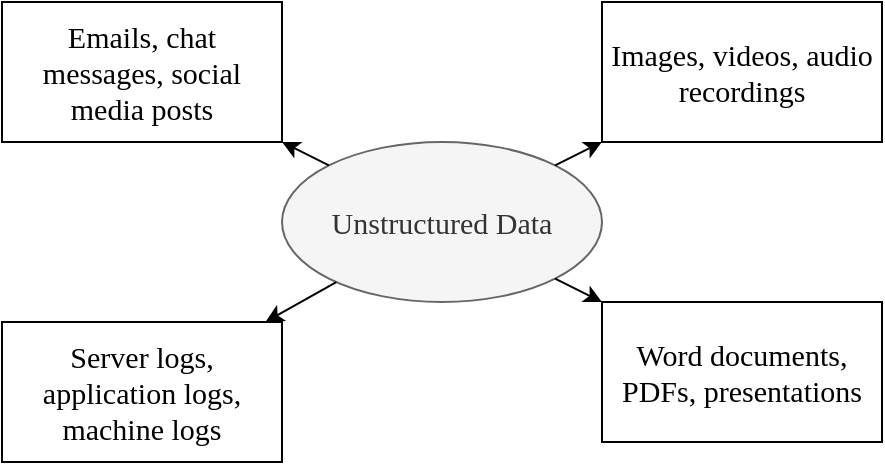 <mxfile version="25.0.2">
  <diagram name="Unstructured Data Examples" id="0">
    <mxGraphModel dx="681" dy="404" grid="1" gridSize="10" guides="1" tooltips="1" connect="1" arrows="1" fold="1" page="1" pageScale="1" pageWidth="827" pageHeight="1169" math="0" shadow="0">
      <root>
        <mxCell id="0" />
        <mxCell id="1" parent="0" />
        <mxCell id="2" value="Unstructured Data" style="ellipse;whiteSpace=wrap;html=1;aspect=fixed;fontFamily=Times New Roman;fontSize=15;fillColor=#f5f5f5;fontColor=#333333;strokeColor=#666666;" parent="1" vertex="1">
          <mxGeometry x="330" y="220" width="160" height="80" as="geometry" />
        </mxCell>
        <mxCell id="3" value="Text Data" style="rounded=1;whiteSpace=wrap;html=1;fontFamily=Times New Roman;fontSize=15;" parent="1" vertex="1">
          <mxGeometry x="190" y="150" width="140" height="70" as="geometry" />
        </mxCell>
        <mxCell id="4" value="Emails, chat messages, social media posts" style="whiteSpace=wrap;html=1;fontFamily=Times New Roman;fontSize=15;" parent="3" vertex="1">
          <mxGeometry width="140" height="70" as="geometry" />
        </mxCell>
        <mxCell id="5" style="fontFamily=Times New Roman;fontSize=15;" parent="1" source="2" target="3" edge="1">
          <mxGeometry relative="1" as="geometry" />
        </mxCell>
        <mxCell id="6" value="Multimedia Data" style="rounded=1;whiteSpace=wrap;html=1;fontFamily=Times New Roman;fontSize=15;" parent="1" vertex="1">
          <mxGeometry x="490" y="150" width="140" height="70" as="geometry" />
        </mxCell>
        <mxCell id="7" value="Images, videos, audio recordings" style="whiteSpace=wrap;html=1;fontFamily=Times New Roman;fontSize=15;" parent="6" vertex="1">
          <mxGeometry width="140" height="70" as="geometry" />
        </mxCell>
        <mxCell id="8" style="fontFamily=Times New Roman;fontSize=15;" parent="1" source="2" target="6" edge="1">
          <mxGeometry relative="1" as="geometry" />
        </mxCell>
        <mxCell id="9" value="Log Data" style="rounded=1;whiteSpace=wrap;html=1;fontFamily=Times New Roman;fontSize=15;" parent="1" vertex="1">
          <mxGeometry x="190" y="310" width="140" height="70" as="geometry" />
        </mxCell>
        <mxCell id="10" value="Server logs, application logs, machine logs" style="whiteSpace=wrap;html=1;fontFamily=Times New Roman;fontSize=15;" parent="9" vertex="1">
          <mxGeometry width="140" height="70" as="geometry" />
        </mxCell>
        <mxCell id="11" style="fontFamily=Times New Roman;fontSize=15;" parent="1" source="2" target="9" edge="1">
          <mxGeometry relative="1" as="geometry" />
        </mxCell>
        <mxCell id="12" value="Document Data" style="rounded=1;whiteSpace=wrap;html=1;fontFamily=Times New Roman;fontSize=15;" parent="1" vertex="1">
          <mxGeometry x="490" y="300" width="140" height="70" as="geometry" />
        </mxCell>
        <mxCell id="13" value="Word documents, PDFs, presentations" style="whiteSpace=wrap;html=1;fontFamily=Times New Roman;fontSize=15;" parent="12" vertex="1">
          <mxGeometry width="140" height="70" as="geometry" />
        </mxCell>
        <mxCell id="14" style="fontFamily=Times New Roman;fontSize=15;" parent="1" source="2" target="12" edge="1">
          <mxGeometry relative="1" as="geometry" />
        </mxCell>
      </root>
    </mxGraphModel>
  </diagram>
</mxfile>
